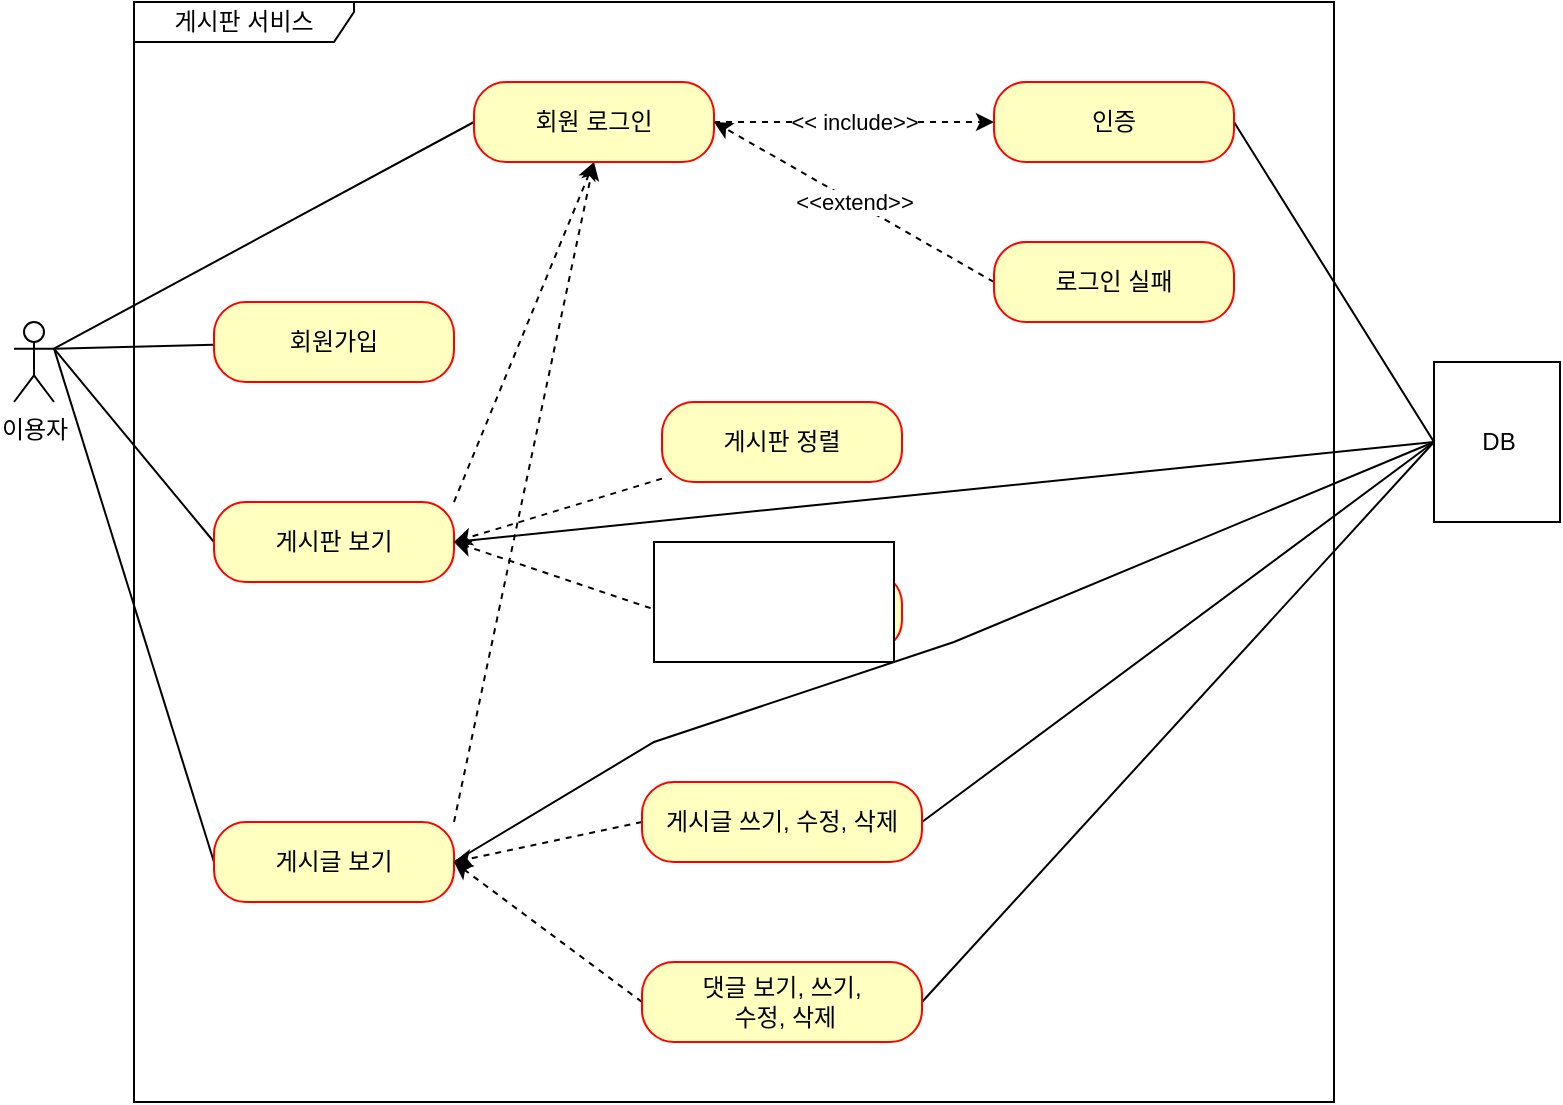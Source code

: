 <mxfile version="20.5.3" type="github">
  <diagram id="FKY9q5YaNIA7VyUWQW0Q" name="페이지-1">
    <mxGraphModel dx="1185" dy="662" grid="1" gridSize="10" guides="1" tooltips="1" connect="1" arrows="1" fold="1" page="1" pageScale="1" pageWidth="827" pageHeight="1169" math="0" shadow="0">
      <root>
        <mxCell id="0" />
        <mxCell id="1" parent="0" />
        <mxCell id="SfXKoYXM-Osox2M1g44C-1" value="이용자" style="shape=umlActor;verticalLabelPosition=bottom;verticalAlign=top;html=1;outlineConnect=0;" vertex="1" parent="1">
          <mxGeometry x="30" y="280" width="20" height="40" as="geometry" />
        </mxCell>
        <mxCell id="SfXKoYXM-Osox2M1g44C-4" value="게시판 서비스" style="shape=umlFrame;whiteSpace=wrap;html=1;width=110;height=20;" vertex="1" parent="1">
          <mxGeometry x="90" y="120" width="600" height="550" as="geometry" />
        </mxCell>
        <mxCell id="SfXKoYXM-Osox2M1g44C-19" style="rounded=0;orthogonalLoop=1;jettySize=auto;html=1;entryX=1;entryY=0.333;entryDx=0;entryDy=0;entryPerimeter=0;endArrow=none;endFill=0;" edge="1" parent="1" source="SfXKoYXM-Osox2M1g44C-5" target="SfXKoYXM-Osox2M1g44C-1">
          <mxGeometry relative="1" as="geometry" />
        </mxCell>
        <mxCell id="SfXKoYXM-Osox2M1g44C-5" value="회원가입" style="rounded=1;whiteSpace=wrap;html=1;arcSize=40;fontColor=#000000;fillColor=#ffffc0;strokeColor=#ff0000;" vertex="1" parent="1">
          <mxGeometry x="130" y="270" width="120" height="40" as="geometry" />
        </mxCell>
        <mxCell id="SfXKoYXM-Osox2M1g44C-21" style="edgeStyle=none;rounded=0;orthogonalLoop=1;jettySize=auto;html=1;entryX=1;entryY=0.333;entryDx=0;entryDy=0;entryPerimeter=0;endArrow=none;endFill=0;exitX=0;exitY=0.5;exitDx=0;exitDy=0;" edge="1" parent="1" source="SfXKoYXM-Osox2M1g44C-7" target="SfXKoYXM-Osox2M1g44C-1">
          <mxGeometry relative="1" as="geometry" />
        </mxCell>
        <mxCell id="SfXKoYXM-Osox2M1g44C-28" style="edgeStyle=none;rounded=0;orthogonalLoop=1;jettySize=auto;html=1;exitX=1;exitY=0;exitDx=0;exitDy=0;entryX=0.5;entryY=1;entryDx=0;entryDy=0;dashed=1;endArrow=classic;endFill=1;" edge="1" parent="1" source="SfXKoYXM-Osox2M1g44C-7" target="SfXKoYXM-Osox2M1g44C-9">
          <mxGeometry relative="1" as="geometry" />
        </mxCell>
        <mxCell id="SfXKoYXM-Osox2M1g44C-40" style="edgeStyle=none;rounded=0;orthogonalLoop=1;jettySize=auto;html=1;exitX=1;exitY=0.5;exitDx=0;exitDy=0;entryX=0;entryY=0.5;entryDx=0;entryDy=0;endArrow=none;endFill=0;" edge="1" parent="1" source="SfXKoYXM-Osox2M1g44C-7" target="SfXKoYXM-Osox2M1g44C-37">
          <mxGeometry relative="1" as="geometry" />
        </mxCell>
        <mxCell id="SfXKoYXM-Osox2M1g44C-7" value="게시판 보기" style="rounded=1;whiteSpace=wrap;html=1;arcSize=40;fontColor=#000000;fillColor=#ffffc0;strokeColor=#ff0000;" vertex="1" parent="1">
          <mxGeometry x="130" y="370" width="120" height="40" as="geometry" />
        </mxCell>
        <mxCell id="SfXKoYXM-Osox2M1g44C-22" style="edgeStyle=none;rounded=0;orthogonalLoop=1;jettySize=auto;html=1;entryX=1;entryY=0.333;entryDx=0;entryDy=0;entryPerimeter=0;endArrow=none;endFill=0;exitX=0;exitY=0.5;exitDx=0;exitDy=0;" edge="1" parent="1" source="SfXKoYXM-Osox2M1g44C-8" target="SfXKoYXM-Osox2M1g44C-1">
          <mxGeometry relative="1" as="geometry" />
        </mxCell>
        <mxCell id="SfXKoYXM-Osox2M1g44C-29" style="edgeStyle=none;rounded=0;orthogonalLoop=1;jettySize=auto;html=1;exitX=1;exitY=0;exitDx=0;exitDy=0;entryX=0.5;entryY=1;entryDx=0;entryDy=0;dashed=1;endArrow=classic;endFill=1;" edge="1" parent="1" source="SfXKoYXM-Osox2M1g44C-8" target="SfXKoYXM-Osox2M1g44C-9">
          <mxGeometry relative="1" as="geometry" />
        </mxCell>
        <mxCell id="SfXKoYXM-Osox2M1g44C-41" style="edgeStyle=none;rounded=0;orthogonalLoop=1;jettySize=auto;html=1;exitX=1;exitY=0.5;exitDx=0;exitDy=0;entryX=0;entryY=0.5;entryDx=0;entryDy=0;endArrow=none;endFill=0;" edge="1" parent="1" source="SfXKoYXM-Osox2M1g44C-8" target="SfXKoYXM-Osox2M1g44C-37">
          <mxGeometry relative="1" as="geometry">
            <Array as="points">
              <mxPoint x="350" y="490" />
              <mxPoint x="500" y="440" />
            </Array>
          </mxGeometry>
        </mxCell>
        <mxCell id="SfXKoYXM-Osox2M1g44C-8" value="게시글 보기" style="rounded=1;whiteSpace=wrap;html=1;arcSize=40;fontColor=#000000;fillColor=#ffffc0;strokeColor=#ff0000;" vertex="1" parent="1">
          <mxGeometry x="130" y="530" width="120" height="40" as="geometry" />
        </mxCell>
        <mxCell id="SfXKoYXM-Osox2M1g44C-20" style="edgeStyle=none;rounded=0;orthogonalLoop=1;jettySize=auto;html=1;entryX=1;entryY=0.333;entryDx=0;entryDy=0;entryPerimeter=0;endArrow=none;endFill=0;exitX=0;exitY=0.5;exitDx=0;exitDy=0;" edge="1" parent="1" source="SfXKoYXM-Osox2M1g44C-9" target="SfXKoYXM-Osox2M1g44C-1">
          <mxGeometry relative="1" as="geometry" />
        </mxCell>
        <mxCell id="SfXKoYXM-Osox2M1g44C-23" value="&amp;lt;&amp;lt; include&amp;gt;&amp;gt;" style="edgeStyle=none;rounded=0;orthogonalLoop=1;jettySize=auto;html=1;endArrow=classic;endFill=1;dashed=1;" edge="1" parent="1" source="SfXKoYXM-Osox2M1g44C-9" target="SfXKoYXM-Osox2M1g44C-10">
          <mxGeometry relative="1" as="geometry">
            <Array as="points">
              <mxPoint x="470" y="180" />
            </Array>
          </mxGeometry>
        </mxCell>
        <mxCell id="SfXKoYXM-Osox2M1g44C-9" value="회원 로그인" style="rounded=1;whiteSpace=wrap;html=1;arcSize=40;fontColor=#000000;fillColor=#ffffc0;strokeColor=#ff0000;" vertex="1" parent="1">
          <mxGeometry x="260" y="160" width="120" height="40" as="geometry" />
        </mxCell>
        <mxCell id="SfXKoYXM-Osox2M1g44C-39" style="edgeStyle=none;rounded=0;orthogonalLoop=1;jettySize=auto;html=1;exitX=1;exitY=0.5;exitDx=0;exitDy=0;entryX=0;entryY=0.5;entryDx=0;entryDy=0;endArrow=none;endFill=0;" edge="1" parent="1" source="SfXKoYXM-Osox2M1g44C-10" target="SfXKoYXM-Osox2M1g44C-37">
          <mxGeometry relative="1" as="geometry" />
        </mxCell>
        <mxCell id="SfXKoYXM-Osox2M1g44C-10" value="인증" style="rounded=1;whiteSpace=wrap;html=1;arcSize=40;fontColor=#000000;fillColor=#ffffc0;strokeColor=#ff0000;" vertex="1" parent="1">
          <mxGeometry x="520" y="160" width="120" height="40" as="geometry" />
        </mxCell>
        <mxCell id="SfXKoYXM-Osox2M1g44C-24" value="&amp;lt;&amp;lt;extend&amp;gt;&amp;gt;" style="edgeStyle=none;rounded=0;orthogonalLoop=1;jettySize=auto;html=1;entryX=1;entryY=0.5;entryDx=0;entryDy=0;endArrow=classic;endFill=1;exitX=0;exitY=0.5;exitDx=0;exitDy=0;dashed=1;" edge="1" parent="1" source="SfXKoYXM-Osox2M1g44C-11" target="SfXKoYXM-Osox2M1g44C-9">
          <mxGeometry relative="1" as="geometry" />
        </mxCell>
        <mxCell id="SfXKoYXM-Osox2M1g44C-11" value="로그인 실패" style="rounded=1;whiteSpace=wrap;html=1;arcSize=40;fontColor=#000000;fillColor=#ffffc0;strokeColor=#ff0000;" vertex="1" parent="1">
          <mxGeometry x="520" y="240" width="120" height="40" as="geometry" />
        </mxCell>
        <mxCell id="SfXKoYXM-Osox2M1g44C-30" style="edgeStyle=none;rounded=0;orthogonalLoop=1;jettySize=auto;html=1;entryX=1;entryY=0.5;entryDx=0;entryDy=0;dashed=1;endArrow=classic;endFill=1;" edge="1" parent="1" source="SfXKoYXM-Osox2M1g44C-12" target="SfXKoYXM-Osox2M1g44C-7">
          <mxGeometry relative="1" as="geometry" />
        </mxCell>
        <mxCell id="SfXKoYXM-Osox2M1g44C-12" value="게시판 정렬" style="rounded=1;whiteSpace=wrap;html=1;arcSize=40;fontColor=#000000;fillColor=#ffffc0;strokeColor=#ff0000;" vertex="1" parent="1">
          <mxGeometry x="354" y="320" width="120" height="40" as="geometry" />
        </mxCell>
        <mxCell id="SfXKoYXM-Osox2M1g44C-31" style="edgeStyle=none;rounded=0;orthogonalLoop=1;jettySize=auto;html=1;exitX=0;exitY=0.5;exitDx=0;exitDy=0;entryX=1;entryY=0.5;entryDx=0;entryDy=0;dashed=1;endArrow=classic;endFill=1;" edge="1" parent="1" source="SfXKoYXM-Osox2M1g44C-13" target="SfXKoYXM-Osox2M1g44C-7">
          <mxGeometry relative="1" as="geometry" />
        </mxCell>
        <mxCell id="SfXKoYXM-Osox2M1g44C-13" value="게시판 검색" style="rounded=1;whiteSpace=wrap;html=1;arcSize=40;fontColor=#000000;fillColor=#ffffc0;strokeColor=#ff0000;" vertex="1" parent="1">
          <mxGeometry x="354" y="405" width="120" height="40" as="geometry" />
        </mxCell>
        <mxCell id="SfXKoYXM-Osox2M1g44C-33" style="edgeStyle=none;rounded=0;orthogonalLoop=1;jettySize=auto;html=1;exitX=0;exitY=0.5;exitDx=0;exitDy=0;entryX=1;entryY=0.5;entryDx=0;entryDy=0;dashed=1;endArrow=classic;endFill=1;" edge="1" parent="1" source="SfXKoYXM-Osox2M1g44C-16" target="SfXKoYXM-Osox2M1g44C-8">
          <mxGeometry relative="1" as="geometry" />
        </mxCell>
        <mxCell id="SfXKoYXM-Osox2M1g44C-42" style="edgeStyle=none;rounded=0;orthogonalLoop=1;jettySize=auto;html=1;exitX=1;exitY=0.5;exitDx=0;exitDy=0;entryX=0;entryY=0.5;entryDx=0;entryDy=0;endArrow=none;endFill=0;" edge="1" parent="1" source="SfXKoYXM-Osox2M1g44C-16" target="SfXKoYXM-Osox2M1g44C-37">
          <mxGeometry relative="1" as="geometry" />
        </mxCell>
        <mxCell id="SfXKoYXM-Osox2M1g44C-16" value="게시글 쓰기, 수정, 삭제" style="rounded=1;whiteSpace=wrap;html=1;arcSize=40;fontColor=#000000;fillColor=#ffffc0;strokeColor=#ff0000;" vertex="1" parent="1">
          <mxGeometry x="344" y="510" width="140" height="40" as="geometry" />
        </mxCell>
        <mxCell id="SfXKoYXM-Osox2M1g44C-35" style="edgeStyle=none;rounded=0;orthogonalLoop=1;jettySize=auto;html=1;exitX=0;exitY=0.5;exitDx=0;exitDy=0;dashed=1;endArrow=classic;endFill=1;entryX=1;entryY=0.5;entryDx=0;entryDy=0;" edge="1" parent="1" source="SfXKoYXM-Osox2M1g44C-17" target="SfXKoYXM-Osox2M1g44C-8">
          <mxGeometry relative="1" as="geometry">
            <mxPoint x="276.857" y="570" as="targetPoint" />
          </mxGeometry>
        </mxCell>
        <mxCell id="SfXKoYXM-Osox2M1g44C-43" style="edgeStyle=none;rounded=0;orthogonalLoop=1;jettySize=auto;html=1;exitX=1;exitY=0.5;exitDx=0;exitDy=0;entryX=0;entryY=0.5;entryDx=0;entryDy=0;endArrow=none;endFill=0;" edge="1" parent="1" source="SfXKoYXM-Osox2M1g44C-17" target="SfXKoYXM-Osox2M1g44C-37">
          <mxGeometry relative="1" as="geometry" />
        </mxCell>
        <mxCell id="SfXKoYXM-Osox2M1g44C-17" value="댓글 보기, 쓰기,&lt;br&gt;&amp;nbsp;수정, 삭제" style="rounded=1;whiteSpace=wrap;html=1;arcSize=40;fontColor=#000000;fillColor=#ffffc0;strokeColor=#ff0000;" vertex="1" parent="1">
          <mxGeometry x="344" y="600" width="140" height="40" as="geometry" />
        </mxCell>
        <mxCell id="SfXKoYXM-Osox2M1g44C-37" value="DB" style="html=1;dropTarget=0;" vertex="1" parent="1">
          <mxGeometry x="740" y="300" width="63" height="80" as="geometry" />
        </mxCell>
        <mxCell id="SfXKoYXM-Osox2M1g44C-44" value="" style="whiteSpace=wrap;html=1;" vertex="1" parent="1">
          <mxGeometry x="350" y="390" width="120" height="60" as="geometry" />
        </mxCell>
      </root>
    </mxGraphModel>
  </diagram>
</mxfile>
